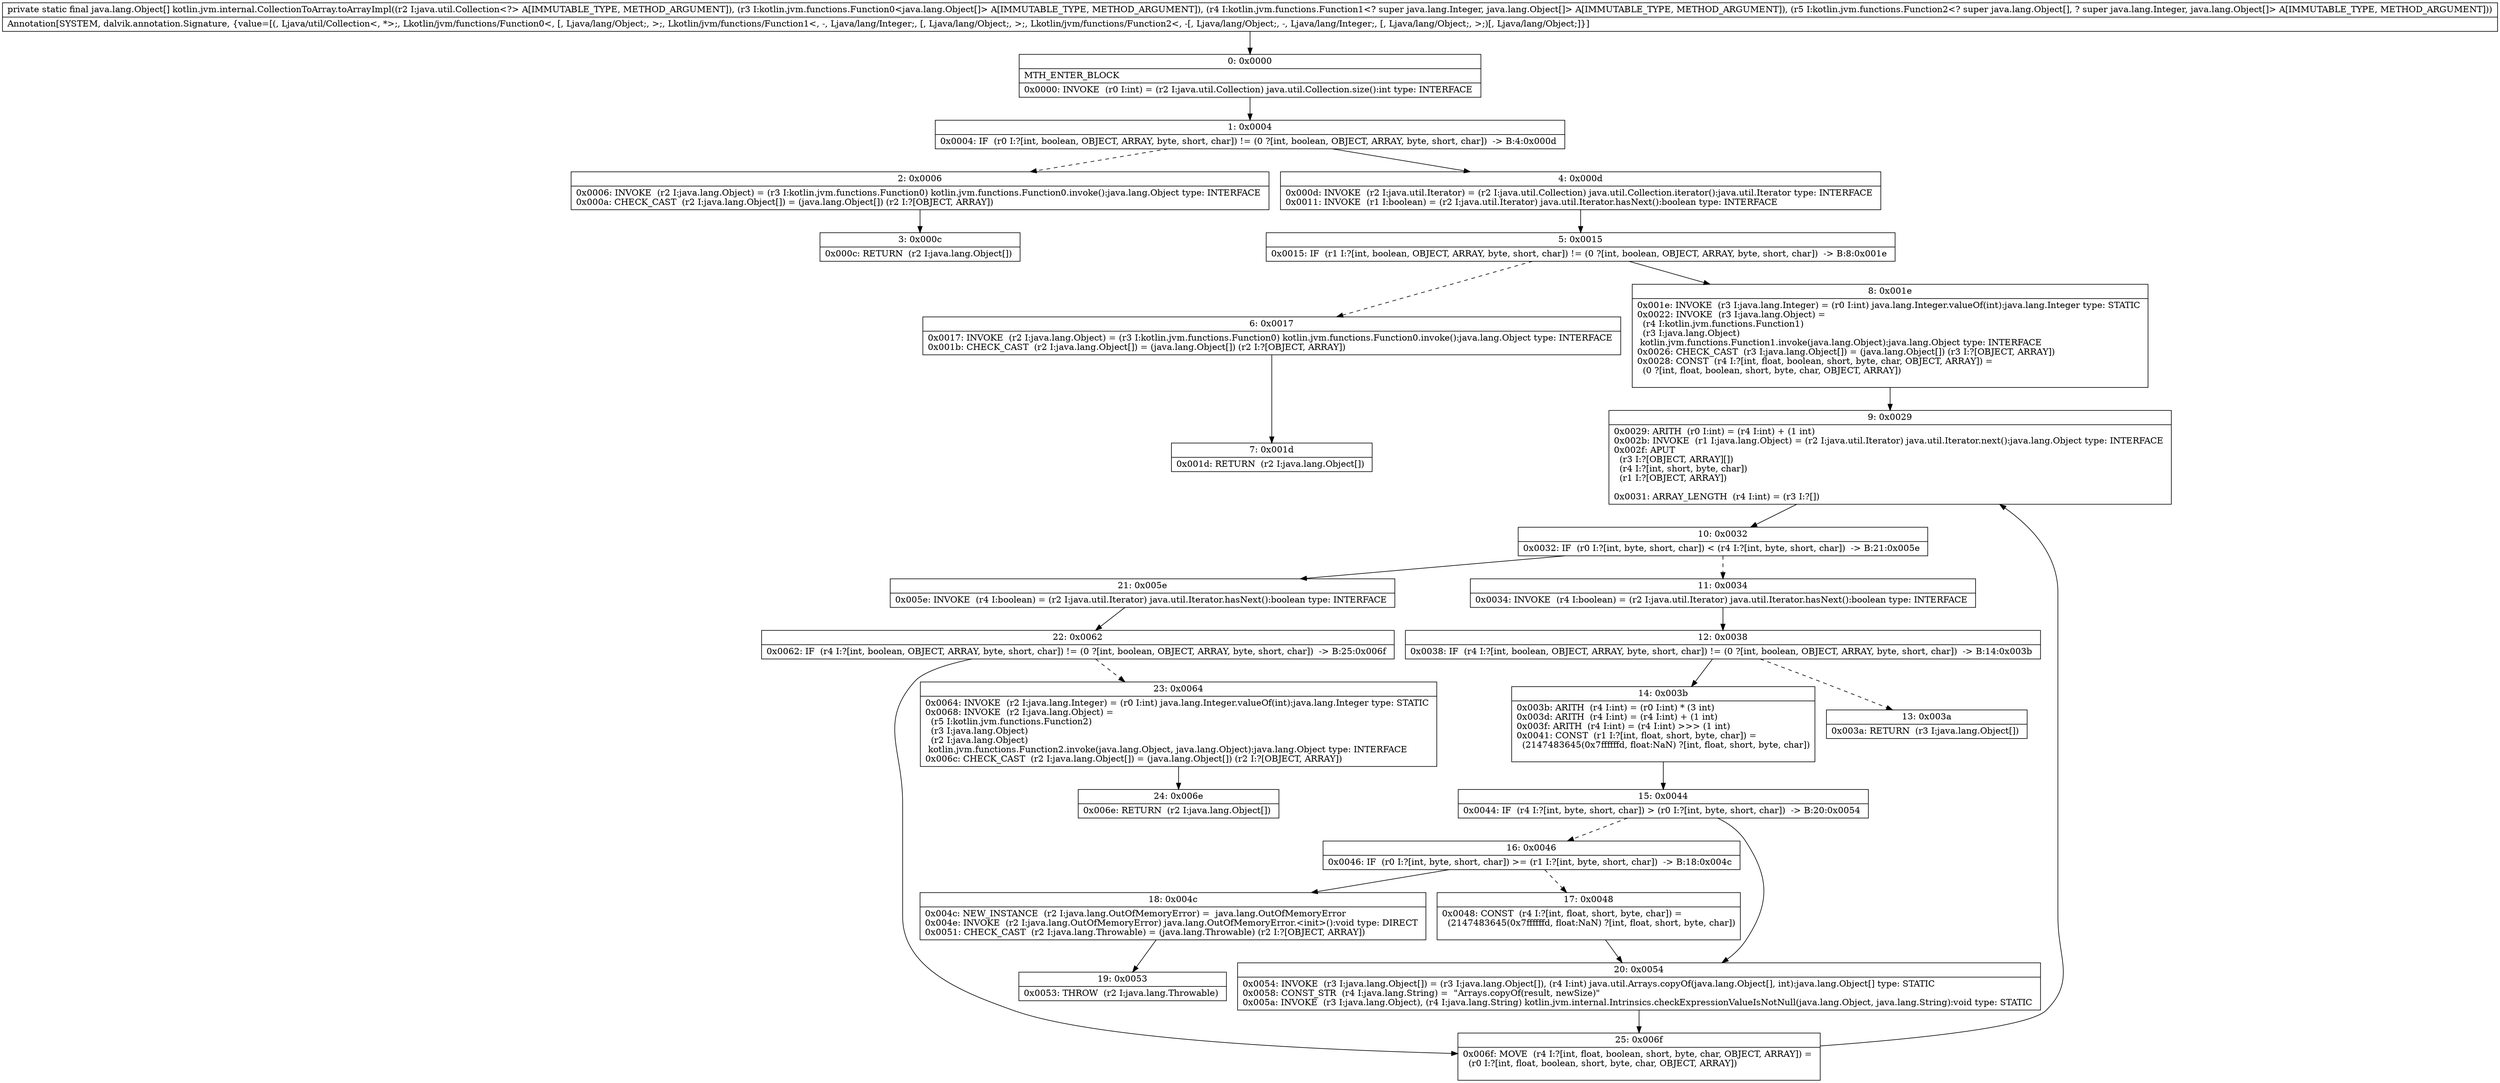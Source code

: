 digraph "CFG forkotlin.jvm.internal.CollectionToArray.toArrayImpl(Ljava\/util\/Collection;Lkotlin\/jvm\/functions\/Function0;Lkotlin\/jvm\/functions\/Function1;Lkotlin\/jvm\/functions\/Function2;)[Ljava\/lang\/Object;" {
Node_0 [shape=record,label="{0\:\ 0x0000|MTH_ENTER_BLOCK\l|0x0000: INVOKE  (r0 I:int) = (r2 I:java.util.Collection) java.util.Collection.size():int type: INTERFACE \l}"];
Node_1 [shape=record,label="{1\:\ 0x0004|0x0004: IF  (r0 I:?[int, boolean, OBJECT, ARRAY, byte, short, char]) != (0 ?[int, boolean, OBJECT, ARRAY, byte, short, char])  \-\> B:4:0x000d \l}"];
Node_2 [shape=record,label="{2\:\ 0x0006|0x0006: INVOKE  (r2 I:java.lang.Object) = (r3 I:kotlin.jvm.functions.Function0) kotlin.jvm.functions.Function0.invoke():java.lang.Object type: INTERFACE \l0x000a: CHECK_CAST  (r2 I:java.lang.Object[]) = (java.lang.Object[]) (r2 I:?[OBJECT, ARRAY]) \l}"];
Node_3 [shape=record,label="{3\:\ 0x000c|0x000c: RETURN  (r2 I:java.lang.Object[]) \l}"];
Node_4 [shape=record,label="{4\:\ 0x000d|0x000d: INVOKE  (r2 I:java.util.Iterator) = (r2 I:java.util.Collection) java.util.Collection.iterator():java.util.Iterator type: INTERFACE \l0x0011: INVOKE  (r1 I:boolean) = (r2 I:java.util.Iterator) java.util.Iterator.hasNext():boolean type: INTERFACE \l}"];
Node_5 [shape=record,label="{5\:\ 0x0015|0x0015: IF  (r1 I:?[int, boolean, OBJECT, ARRAY, byte, short, char]) != (0 ?[int, boolean, OBJECT, ARRAY, byte, short, char])  \-\> B:8:0x001e \l}"];
Node_6 [shape=record,label="{6\:\ 0x0017|0x0017: INVOKE  (r2 I:java.lang.Object) = (r3 I:kotlin.jvm.functions.Function0) kotlin.jvm.functions.Function0.invoke():java.lang.Object type: INTERFACE \l0x001b: CHECK_CAST  (r2 I:java.lang.Object[]) = (java.lang.Object[]) (r2 I:?[OBJECT, ARRAY]) \l}"];
Node_7 [shape=record,label="{7\:\ 0x001d|0x001d: RETURN  (r2 I:java.lang.Object[]) \l}"];
Node_8 [shape=record,label="{8\:\ 0x001e|0x001e: INVOKE  (r3 I:java.lang.Integer) = (r0 I:int) java.lang.Integer.valueOf(int):java.lang.Integer type: STATIC \l0x0022: INVOKE  (r3 I:java.lang.Object) = \l  (r4 I:kotlin.jvm.functions.Function1)\l  (r3 I:java.lang.Object)\l kotlin.jvm.functions.Function1.invoke(java.lang.Object):java.lang.Object type: INTERFACE \l0x0026: CHECK_CAST  (r3 I:java.lang.Object[]) = (java.lang.Object[]) (r3 I:?[OBJECT, ARRAY]) \l0x0028: CONST  (r4 I:?[int, float, boolean, short, byte, char, OBJECT, ARRAY]) = \l  (0 ?[int, float, boolean, short, byte, char, OBJECT, ARRAY])\l \l}"];
Node_9 [shape=record,label="{9\:\ 0x0029|0x0029: ARITH  (r0 I:int) = (r4 I:int) + (1 int) \l0x002b: INVOKE  (r1 I:java.lang.Object) = (r2 I:java.util.Iterator) java.util.Iterator.next():java.lang.Object type: INTERFACE \l0x002f: APUT  \l  (r3 I:?[OBJECT, ARRAY][])\l  (r4 I:?[int, short, byte, char])\l  (r1 I:?[OBJECT, ARRAY])\l \l0x0031: ARRAY_LENGTH  (r4 I:int) = (r3 I:?[]) \l}"];
Node_10 [shape=record,label="{10\:\ 0x0032|0x0032: IF  (r0 I:?[int, byte, short, char]) \< (r4 I:?[int, byte, short, char])  \-\> B:21:0x005e \l}"];
Node_11 [shape=record,label="{11\:\ 0x0034|0x0034: INVOKE  (r4 I:boolean) = (r2 I:java.util.Iterator) java.util.Iterator.hasNext():boolean type: INTERFACE \l}"];
Node_12 [shape=record,label="{12\:\ 0x0038|0x0038: IF  (r4 I:?[int, boolean, OBJECT, ARRAY, byte, short, char]) != (0 ?[int, boolean, OBJECT, ARRAY, byte, short, char])  \-\> B:14:0x003b \l}"];
Node_13 [shape=record,label="{13\:\ 0x003a|0x003a: RETURN  (r3 I:java.lang.Object[]) \l}"];
Node_14 [shape=record,label="{14\:\ 0x003b|0x003b: ARITH  (r4 I:int) = (r0 I:int) * (3 int) \l0x003d: ARITH  (r4 I:int) = (r4 I:int) + (1 int) \l0x003f: ARITH  (r4 I:int) = (r4 I:int) \>\>\> (1 int) \l0x0041: CONST  (r1 I:?[int, float, short, byte, char]) = \l  (2147483645(0x7ffffffd, float:NaN) ?[int, float, short, byte, char])\l \l}"];
Node_15 [shape=record,label="{15\:\ 0x0044|0x0044: IF  (r4 I:?[int, byte, short, char]) \> (r0 I:?[int, byte, short, char])  \-\> B:20:0x0054 \l}"];
Node_16 [shape=record,label="{16\:\ 0x0046|0x0046: IF  (r0 I:?[int, byte, short, char]) \>= (r1 I:?[int, byte, short, char])  \-\> B:18:0x004c \l}"];
Node_17 [shape=record,label="{17\:\ 0x0048|0x0048: CONST  (r4 I:?[int, float, short, byte, char]) = \l  (2147483645(0x7ffffffd, float:NaN) ?[int, float, short, byte, char])\l \l}"];
Node_18 [shape=record,label="{18\:\ 0x004c|0x004c: NEW_INSTANCE  (r2 I:java.lang.OutOfMemoryError) =  java.lang.OutOfMemoryError \l0x004e: INVOKE  (r2 I:java.lang.OutOfMemoryError) java.lang.OutOfMemoryError.\<init\>():void type: DIRECT \l0x0051: CHECK_CAST  (r2 I:java.lang.Throwable) = (java.lang.Throwable) (r2 I:?[OBJECT, ARRAY]) \l}"];
Node_19 [shape=record,label="{19\:\ 0x0053|0x0053: THROW  (r2 I:java.lang.Throwable) \l}"];
Node_20 [shape=record,label="{20\:\ 0x0054|0x0054: INVOKE  (r3 I:java.lang.Object[]) = (r3 I:java.lang.Object[]), (r4 I:int) java.util.Arrays.copyOf(java.lang.Object[], int):java.lang.Object[] type: STATIC \l0x0058: CONST_STR  (r4 I:java.lang.String) =  \"Arrays.copyOf(result, newSize)\" \l0x005a: INVOKE  (r3 I:java.lang.Object), (r4 I:java.lang.String) kotlin.jvm.internal.Intrinsics.checkExpressionValueIsNotNull(java.lang.Object, java.lang.String):void type: STATIC \l}"];
Node_21 [shape=record,label="{21\:\ 0x005e|0x005e: INVOKE  (r4 I:boolean) = (r2 I:java.util.Iterator) java.util.Iterator.hasNext():boolean type: INTERFACE \l}"];
Node_22 [shape=record,label="{22\:\ 0x0062|0x0062: IF  (r4 I:?[int, boolean, OBJECT, ARRAY, byte, short, char]) != (0 ?[int, boolean, OBJECT, ARRAY, byte, short, char])  \-\> B:25:0x006f \l}"];
Node_23 [shape=record,label="{23\:\ 0x0064|0x0064: INVOKE  (r2 I:java.lang.Integer) = (r0 I:int) java.lang.Integer.valueOf(int):java.lang.Integer type: STATIC \l0x0068: INVOKE  (r2 I:java.lang.Object) = \l  (r5 I:kotlin.jvm.functions.Function2)\l  (r3 I:java.lang.Object)\l  (r2 I:java.lang.Object)\l kotlin.jvm.functions.Function2.invoke(java.lang.Object, java.lang.Object):java.lang.Object type: INTERFACE \l0x006c: CHECK_CAST  (r2 I:java.lang.Object[]) = (java.lang.Object[]) (r2 I:?[OBJECT, ARRAY]) \l}"];
Node_24 [shape=record,label="{24\:\ 0x006e|0x006e: RETURN  (r2 I:java.lang.Object[]) \l}"];
Node_25 [shape=record,label="{25\:\ 0x006f|0x006f: MOVE  (r4 I:?[int, float, boolean, short, byte, char, OBJECT, ARRAY]) = \l  (r0 I:?[int, float, boolean, short, byte, char, OBJECT, ARRAY])\l \l}"];
MethodNode[shape=record,label="{private static final java.lang.Object[] kotlin.jvm.internal.CollectionToArray.toArrayImpl((r2 I:java.util.Collection\<?\> A[IMMUTABLE_TYPE, METHOD_ARGUMENT]), (r3 I:kotlin.jvm.functions.Function0\<java.lang.Object[]\> A[IMMUTABLE_TYPE, METHOD_ARGUMENT]), (r4 I:kotlin.jvm.functions.Function1\<? super java.lang.Integer, java.lang.Object[]\> A[IMMUTABLE_TYPE, METHOD_ARGUMENT]), (r5 I:kotlin.jvm.functions.Function2\<? super java.lang.Object[], ? super java.lang.Integer, java.lang.Object[]\> A[IMMUTABLE_TYPE, METHOD_ARGUMENT]))  | Annotation[SYSTEM, dalvik.annotation.Signature, \{value=[(, Ljava\/util\/Collection\<, *\>;, Lkotlin\/jvm\/functions\/Function0\<, [, Ljava\/lang\/Object;, \>;, Lkotlin\/jvm\/functions\/Function1\<, \-, Ljava\/lang\/Integer;, [, Ljava\/lang\/Object;, \>;, Lkotlin\/jvm\/functions\/Function2\<, \-[, Ljava\/lang\/Object;, \-, Ljava\/lang\/Integer;, [, Ljava\/lang\/Object;, \>;)[, Ljava\/lang\/Object;]\}]\l}"];
MethodNode -> Node_0;
Node_0 -> Node_1;
Node_1 -> Node_2[style=dashed];
Node_1 -> Node_4;
Node_2 -> Node_3;
Node_4 -> Node_5;
Node_5 -> Node_6[style=dashed];
Node_5 -> Node_8;
Node_6 -> Node_7;
Node_8 -> Node_9;
Node_9 -> Node_10;
Node_10 -> Node_11[style=dashed];
Node_10 -> Node_21;
Node_11 -> Node_12;
Node_12 -> Node_13[style=dashed];
Node_12 -> Node_14;
Node_14 -> Node_15;
Node_15 -> Node_16[style=dashed];
Node_15 -> Node_20;
Node_16 -> Node_17[style=dashed];
Node_16 -> Node_18;
Node_17 -> Node_20;
Node_18 -> Node_19;
Node_20 -> Node_25;
Node_21 -> Node_22;
Node_22 -> Node_23[style=dashed];
Node_22 -> Node_25;
Node_23 -> Node_24;
Node_25 -> Node_9;
}

